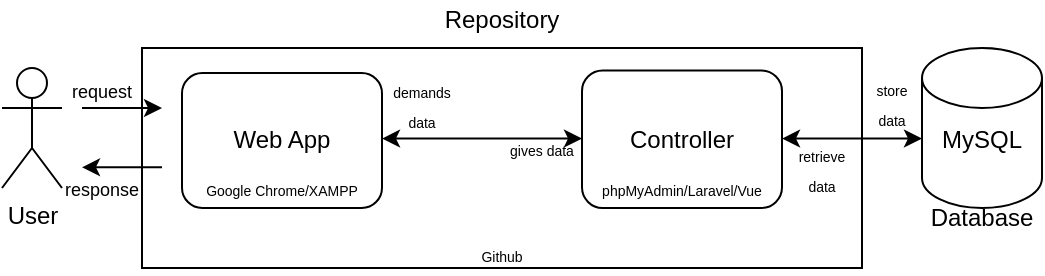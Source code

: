 <mxfile version="14.4.9" type="github"><diagram id="ahdwWT3hN5J_2XkAB3dt" name="Page-1"><mxGraphModel dx="521" dy="205" grid="0" gridSize="10" guides="1" tooltips="1" connect="1" arrows="1" fold="1" page="0" pageScale="1" pageWidth="850" pageHeight="1100" math="0" shadow="0"><root><mxCell id="0"/><mxCell id="1" parent="0"/><mxCell id="kGJ4q4DdmE6UUMcuGRou-1" value="User" style="shape=umlActor;verticalLabelPosition=bottom;verticalAlign=top;html=1;outlineConnect=0;" vertex="1" parent="1"><mxGeometry x="40" y="40" width="30" height="60" as="geometry"/></mxCell><mxCell id="kGJ4q4DdmE6UUMcuGRou-2" value="" style="rounded=0;whiteSpace=wrap;html=1;" vertex="1" parent="1"><mxGeometry x="110" y="30" width="360" height="110" as="geometry"/></mxCell><mxCell id="kGJ4q4DdmE6UUMcuGRou-3" value="" style="shape=cylinder3;whiteSpace=wrap;html=1;boundedLbl=1;backgroundOutline=1;size=15;" vertex="1" parent="1"><mxGeometry x="500" y="30" width="60" height="80" as="geometry"/></mxCell><mxCell id="kGJ4q4DdmE6UUMcuGRou-4" value="Database" style="text;html=1;strokeColor=none;fillColor=none;align=center;verticalAlign=middle;whiteSpace=wrap;rounded=0;" vertex="1" parent="1"><mxGeometry x="510" y="105" width="40" height="20" as="geometry"/></mxCell><mxCell id="kGJ4q4DdmE6UUMcuGRou-5" value="" style="rounded=1;whiteSpace=wrap;html=1;" vertex="1" parent="1"><mxGeometry x="130" y="42.5" width="100" height="67.5" as="geometry"/></mxCell><mxCell id="kGJ4q4DdmE6UUMcuGRou-6" value="Web App" style="text;html=1;strokeColor=none;fillColor=none;align=center;verticalAlign=middle;whiteSpace=wrap;rounded=0;" vertex="1" parent="1"><mxGeometry x="130" y="47.5" width="100" height="57.5" as="geometry"/></mxCell><mxCell id="kGJ4q4DdmE6UUMcuGRou-7" value="" style="rounded=1;whiteSpace=wrap;html=1;" vertex="1" parent="1"><mxGeometry x="330" y="41.25" width="100" height="68.75" as="geometry"/></mxCell><mxCell id="kGJ4q4DdmE6UUMcuGRou-8" value="Controller" style="text;html=1;strokeColor=none;fillColor=none;align=center;verticalAlign=middle;whiteSpace=wrap;rounded=0;" vertex="1" parent="1"><mxGeometry x="340" y="66.25" width="80" height="20" as="geometry"/></mxCell><mxCell id="kGJ4q4DdmE6UUMcuGRou-9" value="MySQL" style="text;html=1;strokeColor=none;fillColor=none;align=center;verticalAlign=middle;whiteSpace=wrap;rounded=0;" vertex="1" parent="1"><mxGeometry x="510" y="66.25" width="40" height="20" as="geometry"/></mxCell><mxCell id="kGJ4q4DdmE6UUMcuGRou-12" value="" style="endArrow=classic;html=1;" edge="1" parent="1"><mxGeometry width="50" height="50" relative="1" as="geometry"><mxPoint x="80" y="60" as="sourcePoint"/><mxPoint x="120" y="60" as="targetPoint"/></mxGeometry></mxCell><mxCell id="kGJ4q4DdmE6UUMcuGRou-13" value="" style="endArrow=classic;html=1;" edge="1" parent="1"><mxGeometry width="50" height="50" relative="1" as="geometry"><mxPoint x="120" y="89.66" as="sourcePoint"/><mxPoint x="80" y="89.66" as="targetPoint"/></mxGeometry></mxCell><mxCell id="kGJ4q4DdmE6UUMcuGRou-14" value="" style="endArrow=classic;startArrow=classic;html=1;" edge="1" parent="1"><mxGeometry width="50" height="50" relative="1" as="geometry"><mxPoint x="230" y="75.28" as="sourcePoint"/><mxPoint x="330" y="75.28" as="targetPoint"/></mxGeometry></mxCell><mxCell id="kGJ4q4DdmE6UUMcuGRou-15" value="" style="endArrow=classic;startArrow=classic;html=1;" edge="1" parent="1"><mxGeometry width="50" height="50" relative="1" as="geometry"><mxPoint x="500" y="75.28" as="sourcePoint"/><mxPoint x="430" y="75.28" as="targetPoint"/></mxGeometry></mxCell><mxCell id="kGJ4q4DdmE6UUMcuGRou-17" value="&lt;font style=&quot;font-size: 9px&quot;&gt;request&lt;/font&gt;" style="text;html=1;strokeColor=none;fillColor=none;align=center;verticalAlign=middle;whiteSpace=wrap;rounded=0;" vertex="1" parent="1"><mxGeometry x="70" y="41.25" width="40" height="20" as="geometry"/></mxCell><mxCell id="kGJ4q4DdmE6UUMcuGRou-18" value="&lt;font style=&quot;font-size: 9px&quot;&gt;response&lt;/font&gt;" style="text;html=1;strokeColor=none;fillColor=none;align=center;verticalAlign=middle;whiteSpace=wrap;rounded=0;" vertex="1" parent="1"><mxGeometry x="70" y="90" width="40" height="20" as="geometry"/></mxCell><mxCell id="kGJ4q4DdmE6UUMcuGRou-19" value="&lt;font style=&quot;font-size: 7px&quot;&gt;store data&lt;/font&gt;" style="text;html=1;strokeColor=none;fillColor=none;align=center;verticalAlign=middle;whiteSpace=wrap;rounded=0;" vertex="1" parent="1"><mxGeometry x="470" y="52.5" width="30" height="8.75" as="geometry"/></mxCell><mxCell id="kGJ4q4DdmE6UUMcuGRou-20" value="&lt;font style=&quot;font-size: 7px&quot;&gt;retrieve data&lt;/font&gt;" style="text;html=1;strokeColor=none;fillColor=none;align=center;verticalAlign=middle;whiteSpace=wrap;rounded=0;" vertex="1" parent="1"><mxGeometry x="430" y="90" width="40" as="geometry"/></mxCell><mxCell id="kGJ4q4DdmE6UUMcuGRou-21" value="&lt;font style=&quot;font-size: 7px&quot;&gt;gives data&lt;/font&gt;" style="text;html=1;strokeColor=none;fillColor=none;align=center;verticalAlign=middle;whiteSpace=wrap;rounded=0;" vertex="1" parent="1"><mxGeometry x="290" y="70" width="40" height="20" as="geometry"/></mxCell><mxCell id="kGJ4q4DdmE6UUMcuGRou-22" value="&lt;font style=&quot;font-size: 7px&quot;&gt;demands data&lt;/font&gt;" style="text;html=1;strokeColor=none;fillColor=none;align=center;verticalAlign=middle;whiteSpace=wrap;rounded=0;" vertex="1" parent="1"><mxGeometry x="230" y="47.5" width="40" height="20" as="geometry"/></mxCell><mxCell id="kGJ4q4DdmE6UUMcuGRou-24" value="&lt;font style=&quot;font-size: 7px&quot;&gt;Google Chrome/XAMPP&lt;/font&gt;" style="text;html=1;strokeColor=none;fillColor=none;align=center;verticalAlign=middle;whiteSpace=wrap;rounded=0;" vertex="1" parent="1"><mxGeometry x="140" y="90" width="80" height="20" as="geometry"/></mxCell><mxCell id="kGJ4q4DdmE6UUMcuGRou-25" value="&lt;font style=&quot;font-size: 7px&quot;&gt;phpMyAdmin/Laravel/Vue&lt;/font&gt;" style="text;html=1;strokeColor=none;fillColor=none;align=center;verticalAlign=middle;whiteSpace=wrap;rounded=0;" vertex="1" parent="1"><mxGeometry x="340" y="90" width="80" height="20" as="geometry"/></mxCell><mxCell id="kGJ4q4DdmE6UUMcuGRou-26" value="Repository" style="text;html=1;strokeColor=none;fillColor=none;align=center;verticalAlign=middle;whiteSpace=wrap;rounded=0;" vertex="1" parent="1"><mxGeometry x="263" y="6" width="54" height="20" as="geometry"/></mxCell><mxCell id="kGJ4q4DdmE6UUMcuGRou-27" value="&lt;font style=&quot;font-size: 7px&quot;&gt;Github&lt;/font&gt;" style="text;html=1;strokeColor=none;fillColor=none;align=center;verticalAlign=middle;whiteSpace=wrap;rounded=0;" vertex="1" parent="1"><mxGeometry x="270" y="123" width="40" height="20" as="geometry"/></mxCell></root></mxGraphModel></diagram></mxfile>